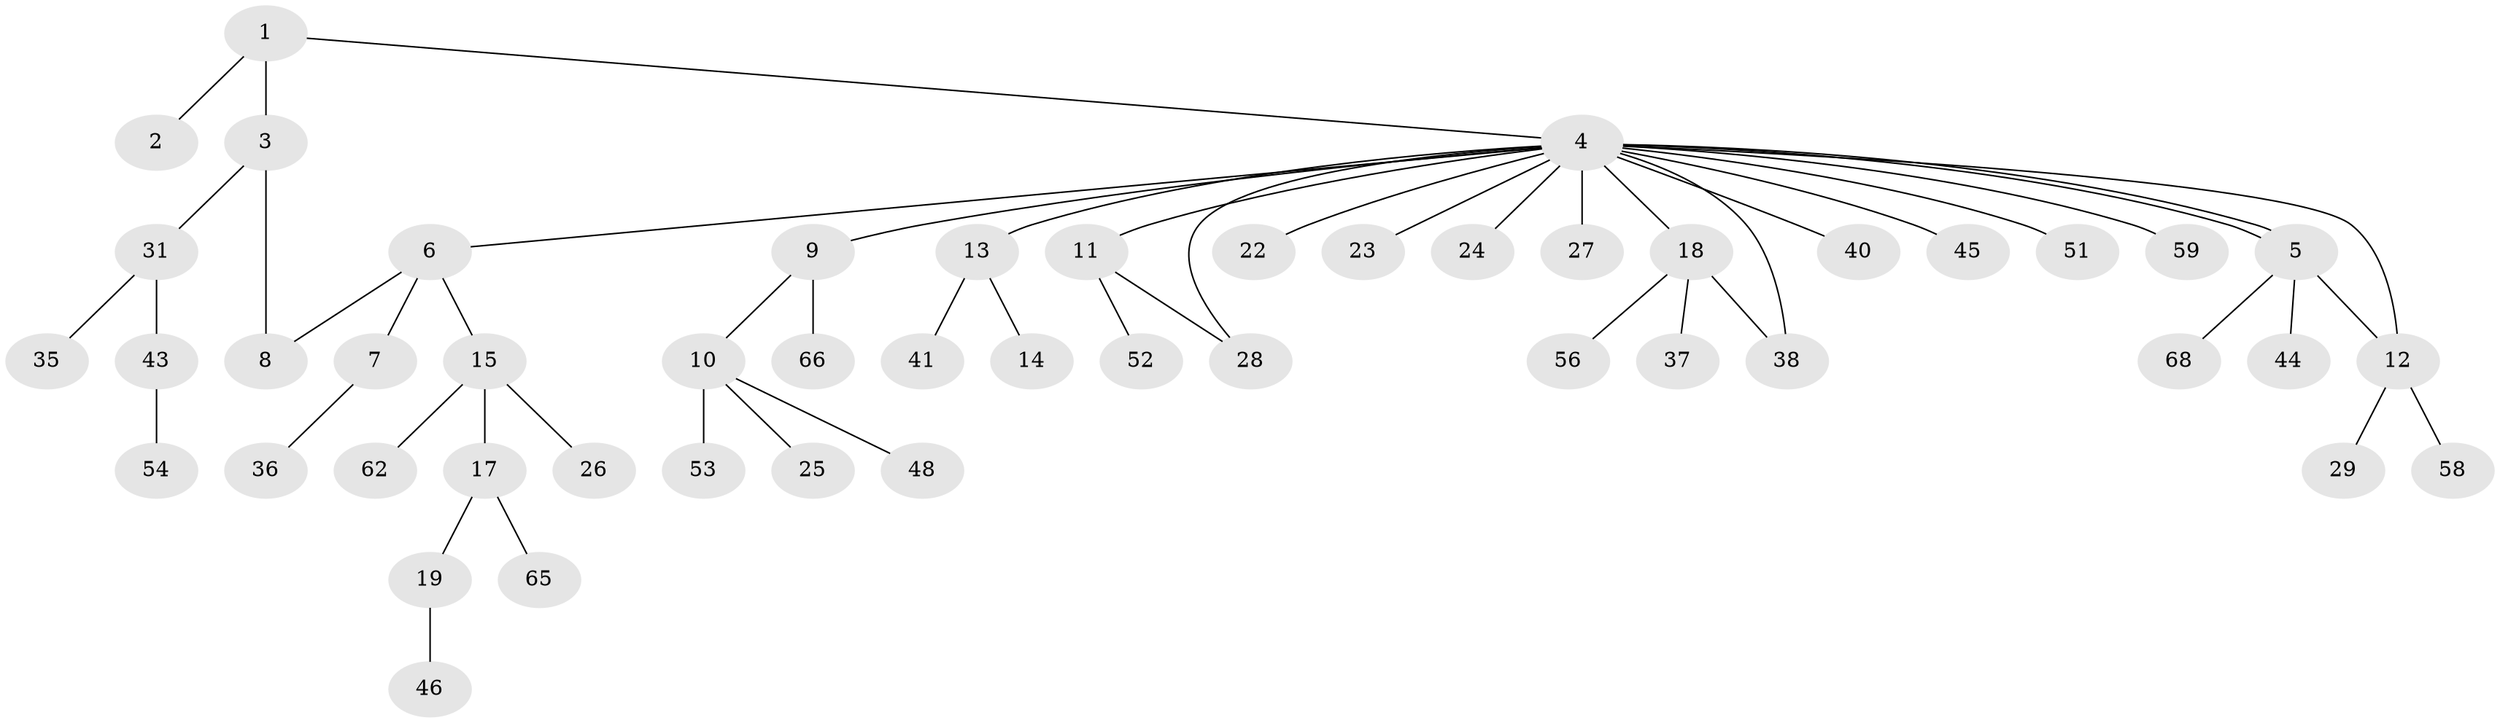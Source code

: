 // original degree distribution, {3: 0.14705882352941177, 2: 0.16176470588235295, 20: 0.014705882352941176, 5: 0.029411764705882353, 4: 0.08823529411764706, 1: 0.5588235294117647}
// Generated by graph-tools (version 1.1) at 2025/11/02/27/25 16:11:10]
// undirected, 49 vertices, 53 edges
graph export_dot {
graph [start="1"]
  node [color=gray90,style=filled];
  1;
  2 [super="+61"];
  3;
  4 [super="+42"];
  5 [super="+39"];
  6;
  7 [super="+67"];
  8 [super="+60"];
  9 [super="+63"];
  10 [super="+57"];
  11;
  12 [super="+33"];
  13 [super="+20"];
  14 [super="+16"];
  15 [super="+30"];
  17 [super="+50"];
  18 [super="+21"];
  19 [super="+34"];
  22;
  23;
  24;
  25;
  26;
  27 [super="+47"];
  28 [super="+64"];
  29;
  31 [super="+32"];
  35;
  36;
  37;
  38;
  40;
  41;
  43 [super="+49"];
  44;
  45;
  46 [super="+55"];
  48;
  51;
  52;
  53;
  54;
  56;
  58;
  59;
  62;
  65;
  66;
  68;
  1 -- 2;
  1 -- 3;
  1 -- 4;
  3 -- 8;
  3 -- 31;
  4 -- 5;
  4 -- 5;
  4 -- 6;
  4 -- 9;
  4 -- 11;
  4 -- 12;
  4 -- 13;
  4 -- 18;
  4 -- 22;
  4 -- 23;
  4 -- 24;
  4 -- 27;
  4 -- 28;
  4 -- 38;
  4 -- 40;
  4 -- 45;
  4 -- 51;
  4 -- 59;
  5 -- 44;
  5 -- 68;
  5 -- 12;
  6 -- 7;
  6 -- 8;
  6 -- 15;
  7 -- 36;
  9 -- 10;
  9 -- 66;
  10 -- 25;
  10 -- 48;
  10 -- 53;
  11 -- 28;
  11 -- 52;
  12 -- 29;
  12 -- 58;
  13 -- 14;
  13 -- 41;
  15 -- 17;
  15 -- 26;
  15 -- 62;
  17 -- 19;
  17 -- 65;
  18 -- 38;
  18 -- 56;
  18 -- 37;
  19 -- 46;
  31 -- 35;
  31 -- 43;
  43 -- 54;
}
